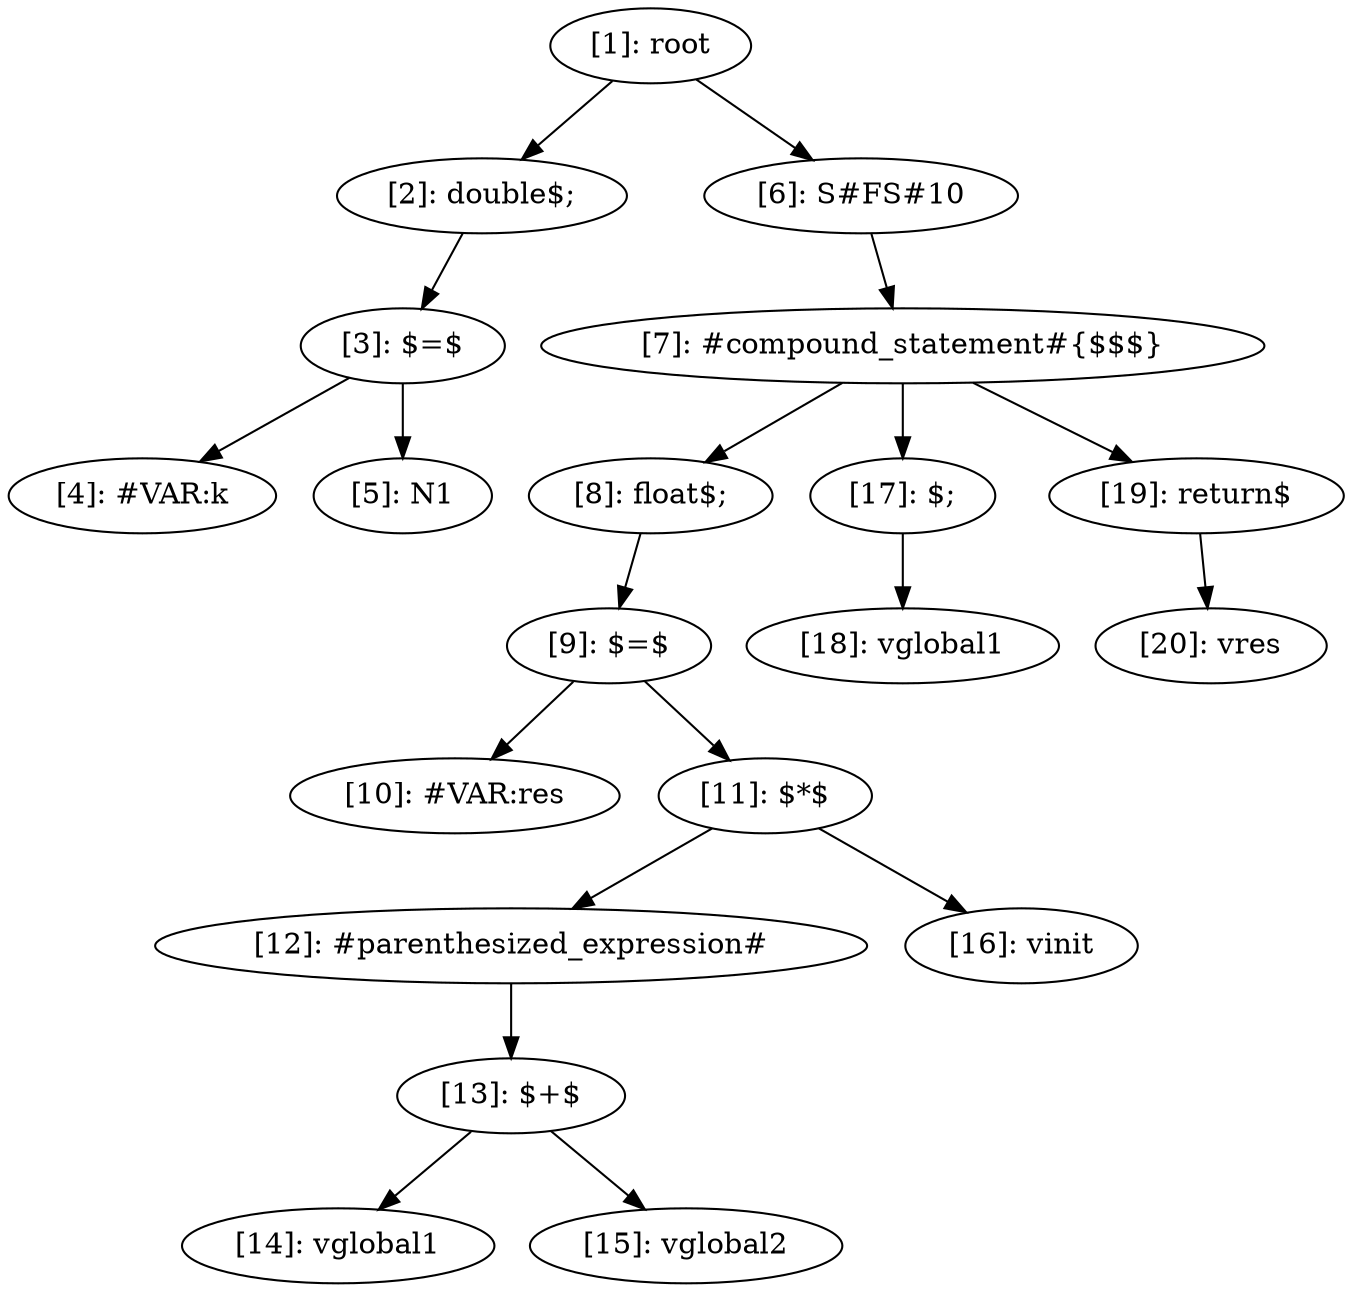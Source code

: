 digraph CASS {
  node [shape=ellipse];
  n1 [label="[1]: root"];
  n2 [label="[2]: double$;"];
  n3 [label="[3]: $=$"];
  n4 [label="[4]: #VAR:k"];
  n5 [label="[5]: N1"];
  n6 [label="[6]: S#FS#10"];
  n7 [label="[7]: #compound_statement#{$$$}"];
  n8 [label="[8]: float$;"];
  n9 [label="[9]: $=$"];
  n10 [label="[10]: #VAR:res"];
  n11 [label="[11]: $*$"];
  n12 [label="[12]: #parenthesized_expression#"];
  n13 [label="[13]: $+$"];
  n14 [label="[14]: vglobal1"];
  n15 [label="[15]: vglobal2"];
  n16 [label="[16]: vinit"];
  n17 [label="[17]: $;"];
  n18 [label="[18]: vglobal1"];
  n19 [label="[19]: return$"];
  n20 [label="[20]: vres"];
  n1 -> n2;
  n2 -> n3;
  n3 -> n4;
  n3 -> n5;
  n1 -> n6;
  n6 -> n7;
  n7 -> n8;
  n8 -> n9;
  n9 -> n10;
  n9 -> n11;
  n11 -> n12;
  n12 -> n13;
  n13 -> n14;
  n13 -> n15;
  n11 -> n16;
  n7 -> n17;
  n17 -> n18;
  n7 -> n19;
  n19 -> n20;
}